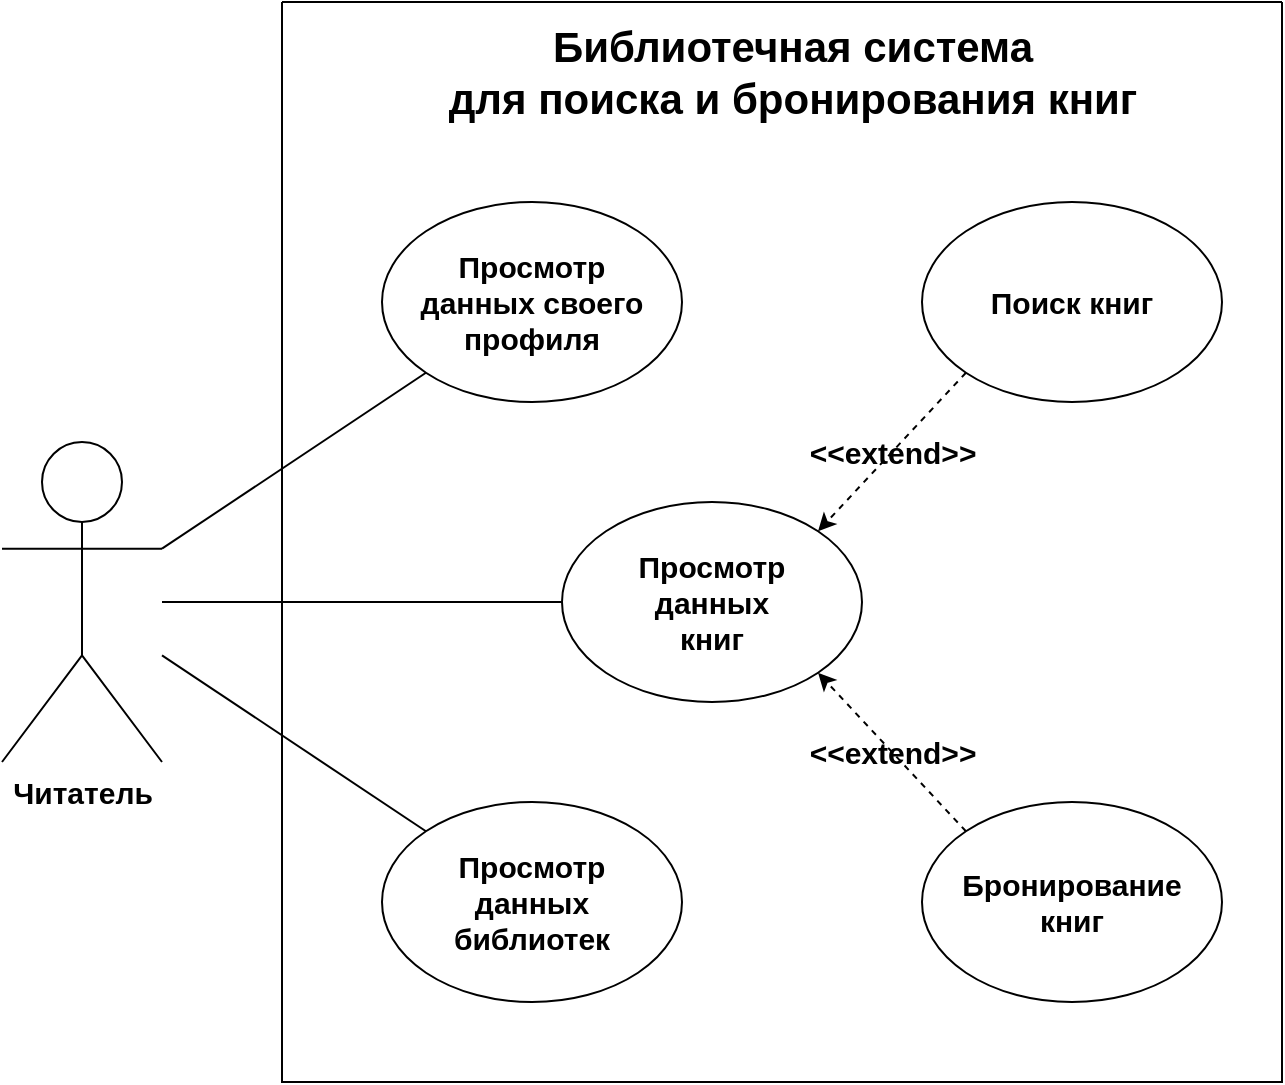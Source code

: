 <mxfile version="14.6.13" type="device"><diagram id="1eEwsLm97YfKVC_2imgf" name="Page-1"><mxGraphModel dx="1486" dy="1326" grid="1" gridSize="10" guides="1" tooltips="1" connect="1" arrows="1" fold="1" page="0" pageScale="1" pageWidth="827" pageHeight="1169" math="0" shadow="0"><root><mxCell id="0"/><mxCell id="1" parent="0"/><mxCell id="nC8xY-jUYGHmh64Gt1b1-10" style="edgeStyle=none;rounded=0;orthogonalLoop=1;jettySize=auto;html=1;entryX=0;entryY=0;entryDx=0;entryDy=0;endArrow=none;endFill=0;fontSize=15;fontStyle=1;labelBackgroundColor=none;" parent="1" source="nC8xY-jUYGHmh64Gt1b1-1" target="nC8xY-jUYGHmh64Gt1b1-5" edge="1"><mxGeometry relative="1" as="geometry"><mxPoint x="-20" y="253" as="sourcePoint"/></mxGeometry></mxCell><mxCell id="nC8xY-jUYGHmh64Gt1b1-1" value="Читатель" style="shape=umlActor;verticalLabelPosition=bottom;verticalAlign=top;html=1;outlineConnect=0;fontSize=15;fontStyle=1;labelBackgroundColor=none;fillColor=none;" parent="1" vertex="1"><mxGeometry x="-120" y="100" width="80" height="160" as="geometry"/></mxCell><mxCell id="nC8xY-jUYGHmh64Gt1b1-2" value="" style="swimlane;startSize=0;fontSize=15;fontStyle=1;labelBackgroundColor=none;" parent="1" vertex="1"><mxGeometry x="20" y="-120" width="500" height="540" as="geometry"/></mxCell><mxCell id="nC8xY-jUYGHmh64Gt1b1-3" value="&lt;font style=&quot;font-size: 21px&quot;&gt;Библиотечная система&lt;br&gt;для поиска и бронирования книг&lt;/font&gt;" style="text;html=1;align=center;verticalAlign=middle;resizable=0;points=[];autosize=1;strokeColor=none;fontSize=15;fontStyle=1;labelBackgroundColor=none;" parent="nC8xY-jUYGHmh64Gt1b1-2" vertex="1"><mxGeometry x="70" y="10" width="370" height="50" as="geometry"/></mxCell><mxCell id="nC8xY-jUYGHmh64Gt1b1-5" value="Просмотр&lt;br&gt;данных&lt;br&gt;библиотек" style="ellipse;whiteSpace=wrap;html=1;fontSize=15;fontStyle=1;labelBackgroundColor=none;fillColor=none;" parent="nC8xY-jUYGHmh64Gt1b1-2" vertex="1"><mxGeometry x="50" y="400" width="150" height="100" as="geometry"/></mxCell><mxCell id="nC8xY-jUYGHmh64Gt1b1-36" value="Просмотр&lt;br&gt;данных&lt;br&gt;книг" style="ellipse;whiteSpace=wrap;html=1;fontSize=15;fontStyle=1;labelBackgroundColor=none;fillColor=none;" parent="nC8xY-jUYGHmh64Gt1b1-2" vertex="1"><mxGeometry x="140" y="250" width="150" height="100" as="geometry"/></mxCell><mxCell id="nC8xY-jUYGHmh64Gt1b1-51" value="&lt;span style=&quot;font-weight: 700&quot;&gt;&amp;lt;&amp;lt;extend&amp;gt;&amp;gt;&lt;/span&gt;" style="edgeStyle=none;rounded=0;orthogonalLoop=1;jettySize=auto;html=1;exitX=0;exitY=0;exitDx=0;exitDy=0;fontSize=15;startArrow=none;startFill=0;endArrow=classic;endFill=1;dashed=1;labelBackgroundColor=none;entryX=1;entryY=1;entryDx=0;entryDy=0;" parent="nC8xY-jUYGHmh64Gt1b1-2" source="nC8xY-jUYGHmh64Gt1b1-50" target="nC8xY-jUYGHmh64Gt1b1-36" edge="1"><mxGeometry relative="1" as="geometry"/></mxCell><mxCell id="nC8xY-jUYGHmh64Gt1b1-50" value="Бронирование&lt;br&gt;книг" style="ellipse;whiteSpace=wrap;html=1;fontSize=15;fontStyle=1;labelBackgroundColor=none;fillColor=none;" parent="nC8xY-jUYGHmh64Gt1b1-2" vertex="1"><mxGeometry x="320" y="400" width="150" height="100" as="geometry"/></mxCell><mxCell id="owC4zcLg2hRnqhh_YX6K-1" value="Просмотр&lt;br&gt;данных своего&lt;br&gt;профиля" style="ellipse;whiteSpace=wrap;html=1;fontSize=15;fontStyle=1;labelBackgroundColor=none;fillColor=none;" parent="nC8xY-jUYGHmh64Gt1b1-2" vertex="1"><mxGeometry x="50" y="100" width="150" height="100" as="geometry"/></mxCell><mxCell id="owC4zcLg2hRnqhh_YX6K-11" value="Поиск книг" style="ellipse;whiteSpace=wrap;html=1;fontSize=15;fontStyle=1;labelBackgroundColor=none;fillColor=none;" parent="nC8xY-jUYGHmh64Gt1b1-2" vertex="1"><mxGeometry x="320" y="100" width="150" height="100" as="geometry"/></mxCell><mxCell id="owC4zcLg2hRnqhh_YX6K-12" value="&lt;span style=&quot;font-weight: 700&quot;&gt;&amp;lt;&amp;lt;extend&amp;gt;&amp;gt;&lt;/span&gt;" style="edgeStyle=none;rounded=0;orthogonalLoop=1;jettySize=auto;html=1;exitX=0;exitY=1;exitDx=0;exitDy=0;fontSize=15;startArrow=none;startFill=0;endArrow=classic;endFill=1;dashed=1;labelBackgroundColor=none;entryX=1;entryY=0;entryDx=0;entryDy=0;" parent="nC8xY-jUYGHmh64Gt1b1-2" source="owC4zcLg2hRnqhh_YX6K-11" target="nC8xY-jUYGHmh64Gt1b1-36" edge="1"><mxGeometry relative="1" as="geometry"><mxPoint x="277.401" y="654.316" as="sourcePoint"/><mxPoint x="190" y="450" as="targetPoint"/></mxGeometry></mxCell><mxCell id="nC8xY-jUYGHmh64Gt1b1-49" style="edgeStyle=none;rounded=0;orthogonalLoop=1;jettySize=auto;html=1;fontSize=15;startArrow=none;startFill=0;endArrow=none;endFill=0;labelBackgroundColor=none;" parent="1" source="nC8xY-jUYGHmh64Gt1b1-36" target="nC8xY-jUYGHmh64Gt1b1-1" edge="1"><mxGeometry relative="1" as="geometry"/></mxCell><mxCell id="owC4zcLg2hRnqhh_YX6K-2" value="" style="endArrow=none;html=1;labelBackgroundColor=none;entryX=0;entryY=1;entryDx=0;entryDy=0;" parent="1" source="nC8xY-jUYGHmh64Gt1b1-1" target="owC4zcLg2hRnqhh_YX6K-1" edge="1"><mxGeometry width="50" height="50" relative="1" as="geometry"><mxPoint x="-40" y="230" as="sourcePoint"/><mxPoint x="130" y="130" as="targetPoint"/></mxGeometry></mxCell></root></mxGraphModel></diagram></mxfile>